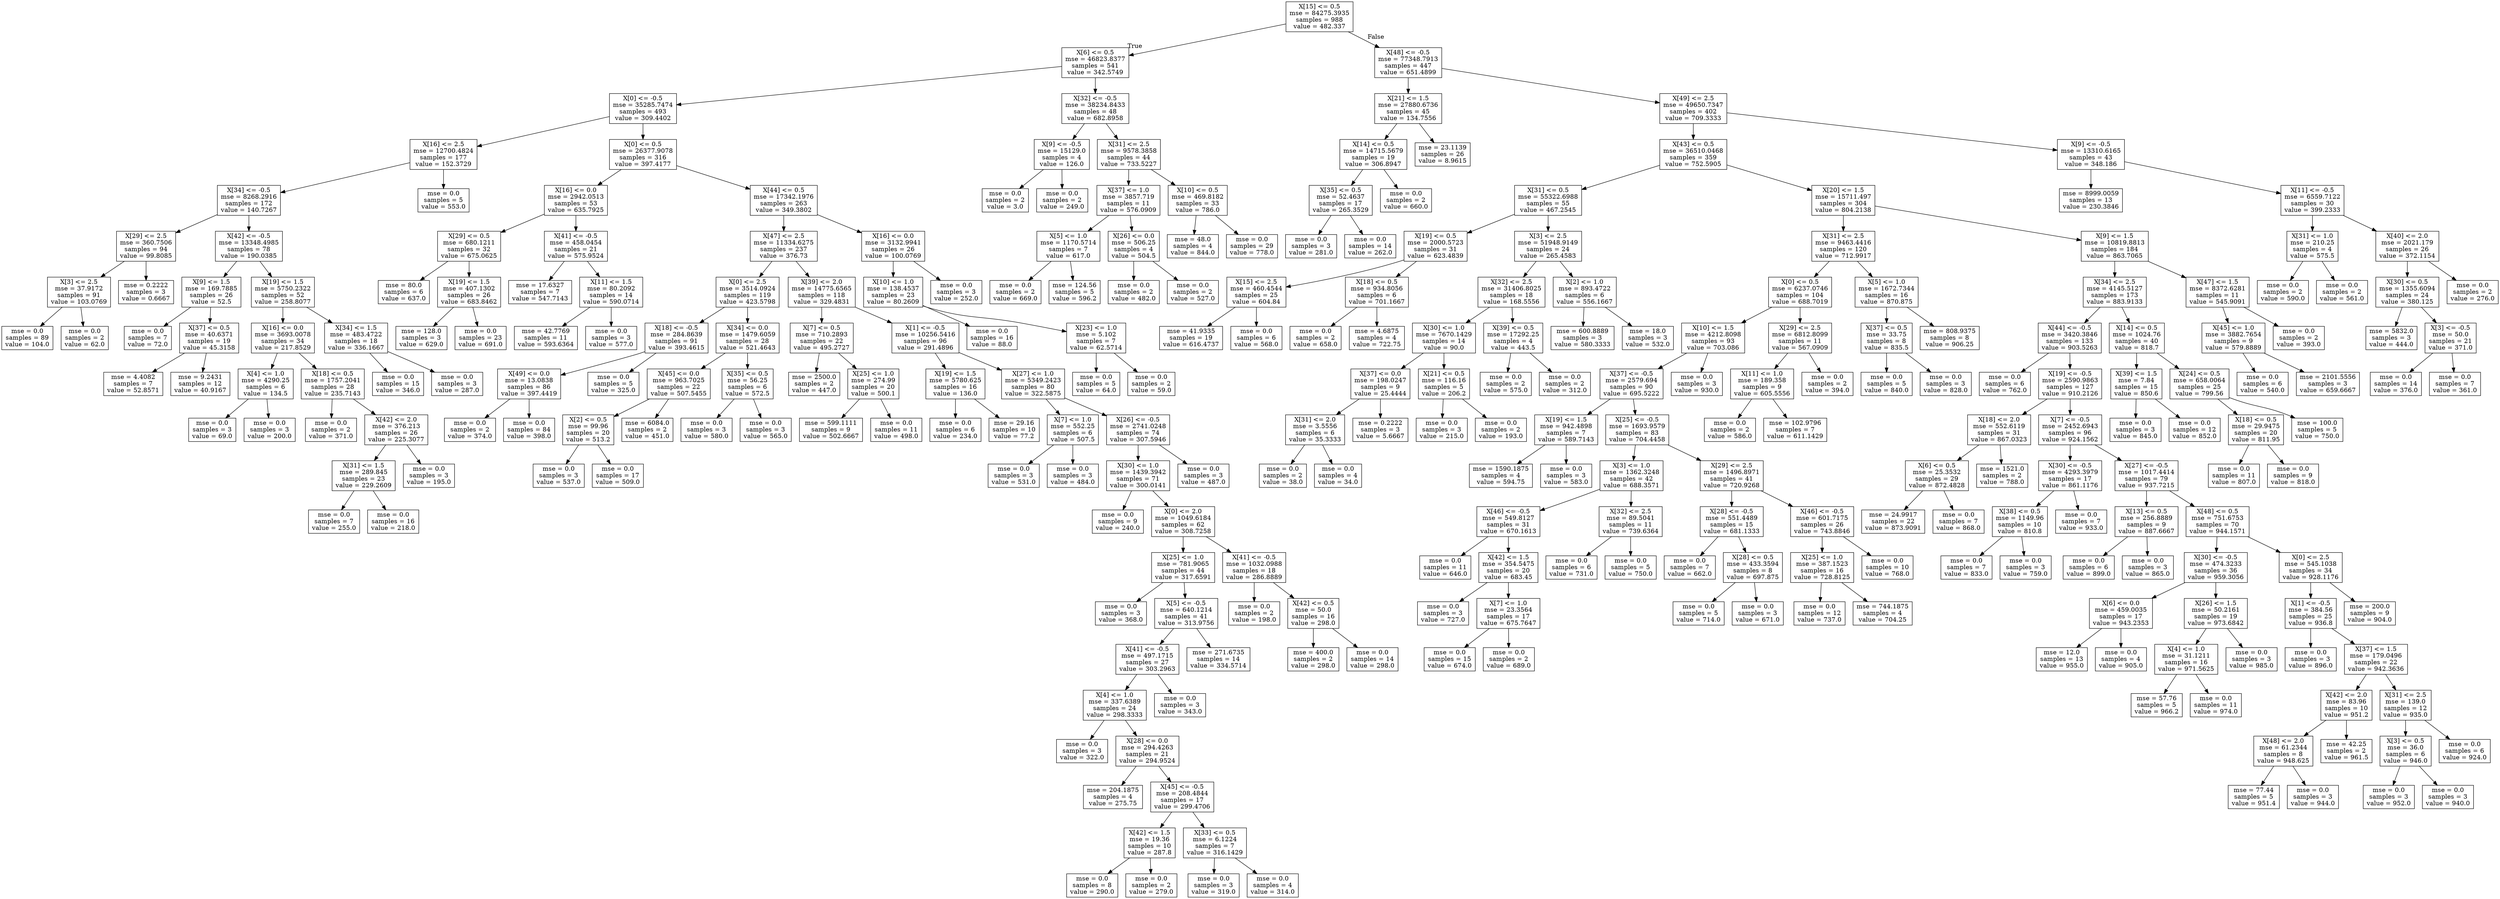 digraph Tree {
node [shape=box] ;
0 [label="X[15] <= 0.5\nmse = 84275.3935\nsamples = 988\nvalue = 482.337"] ;
1 [label="X[6] <= 0.5\nmse = 46823.8377\nsamples = 541\nvalue = 342.5749"] ;
0 -> 1 [labeldistance=2.5, labelangle=45, headlabel="True"] ;
2 [label="X[0] <= -0.5\nmse = 35285.7474\nsamples = 493\nvalue = 309.4402"] ;
1 -> 2 ;
3 [label="X[16] <= 2.5\nmse = 12700.4824\nsamples = 177\nvalue = 152.3729"] ;
2 -> 3 ;
4 [label="X[34] <= -0.5\nmse = 8268.2916\nsamples = 172\nvalue = 140.7267"] ;
3 -> 4 ;
5 [label="X[29] <= 2.5\nmse = 360.7506\nsamples = 94\nvalue = 99.8085"] ;
4 -> 5 ;
6 [label="X[3] <= 2.5\nmse = 37.9172\nsamples = 91\nvalue = 103.0769"] ;
5 -> 6 ;
7 [label="mse = 0.0\nsamples = 89\nvalue = 104.0"] ;
6 -> 7 ;
8 [label="mse = 0.0\nsamples = 2\nvalue = 62.0"] ;
6 -> 8 ;
9 [label="mse = 0.2222\nsamples = 3\nvalue = 0.6667"] ;
5 -> 9 ;
10 [label="X[42] <= -0.5\nmse = 13348.4985\nsamples = 78\nvalue = 190.0385"] ;
4 -> 10 ;
11 [label="X[9] <= 1.5\nmse = 169.7885\nsamples = 26\nvalue = 52.5"] ;
10 -> 11 ;
12 [label="mse = 0.0\nsamples = 7\nvalue = 72.0"] ;
11 -> 12 ;
13 [label="X[37] <= 0.5\nmse = 40.6371\nsamples = 19\nvalue = 45.3158"] ;
11 -> 13 ;
14 [label="mse = 4.4082\nsamples = 7\nvalue = 52.8571"] ;
13 -> 14 ;
15 [label="mse = 9.2431\nsamples = 12\nvalue = 40.9167"] ;
13 -> 15 ;
16 [label="X[19] <= 1.5\nmse = 5750.2322\nsamples = 52\nvalue = 258.8077"] ;
10 -> 16 ;
17 [label="X[16] <= 0.0\nmse = 3693.0078\nsamples = 34\nvalue = 217.8529"] ;
16 -> 17 ;
18 [label="X[4] <= 1.0\nmse = 4290.25\nsamples = 6\nvalue = 134.5"] ;
17 -> 18 ;
19 [label="mse = 0.0\nsamples = 3\nvalue = 69.0"] ;
18 -> 19 ;
20 [label="mse = 0.0\nsamples = 3\nvalue = 200.0"] ;
18 -> 20 ;
21 [label="X[18] <= 0.5\nmse = 1757.2041\nsamples = 28\nvalue = 235.7143"] ;
17 -> 21 ;
22 [label="mse = 0.0\nsamples = 2\nvalue = 371.0"] ;
21 -> 22 ;
23 [label="X[42] <= 2.0\nmse = 376.213\nsamples = 26\nvalue = 225.3077"] ;
21 -> 23 ;
24 [label="X[31] <= 1.5\nmse = 289.845\nsamples = 23\nvalue = 229.2609"] ;
23 -> 24 ;
25 [label="mse = 0.0\nsamples = 7\nvalue = 255.0"] ;
24 -> 25 ;
26 [label="mse = 0.0\nsamples = 16\nvalue = 218.0"] ;
24 -> 26 ;
27 [label="mse = 0.0\nsamples = 3\nvalue = 195.0"] ;
23 -> 27 ;
28 [label="X[34] <= 1.5\nmse = 483.4722\nsamples = 18\nvalue = 336.1667"] ;
16 -> 28 ;
29 [label="mse = 0.0\nsamples = 15\nvalue = 346.0"] ;
28 -> 29 ;
30 [label="mse = 0.0\nsamples = 3\nvalue = 287.0"] ;
28 -> 30 ;
31 [label="mse = 0.0\nsamples = 5\nvalue = 553.0"] ;
3 -> 31 ;
32 [label="X[0] <= 0.5\nmse = 26377.9078\nsamples = 316\nvalue = 397.4177"] ;
2 -> 32 ;
33 [label="X[16] <= 0.0\nmse = 2942.0513\nsamples = 53\nvalue = 635.7925"] ;
32 -> 33 ;
34 [label="X[29] <= 0.5\nmse = 680.1211\nsamples = 32\nvalue = 675.0625"] ;
33 -> 34 ;
35 [label="mse = 80.0\nsamples = 6\nvalue = 637.0"] ;
34 -> 35 ;
36 [label="X[19] <= 1.5\nmse = 407.1302\nsamples = 26\nvalue = 683.8462"] ;
34 -> 36 ;
37 [label="mse = 128.0\nsamples = 3\nvalue = 629.0"] ;
36 -> 37 ;
38 [label="mse = 0.0\nsamples = 23\nvalue = 691.0"] ;
36 -> 38 ;
39 [label="X[41] <= -0.5\nmse = 458.0454\nsamples = 21\nvalue = 575.9524"] ;
33 -> 39 ;
40 [label="mse = 17.6327\nsamples = 7\nvalue = 547.7143"] ;
39 -> 40 ;
41 [label="X[11] <= 1.5\nmse = 80.2092\nsamples = 14\nvalue = 590.0714"] ;
39 -> 41 ;
42 [label="mse = 42.7769\nsamples = 11\nvalue = 593.6364"] ;
41 -> 42 ;
43 [label="mse = 0.0\nsamples = 3\nvalue = 577.0"] ;
41 -> 43 ;
44 [label="X[44] <= 0.5\nmse = 17342.1976\nsamples = 263\nvalue = 349.3802"] ;
32 -> 44 ;
45 [label="X[47] <= 2.5\nmse = 11334.6275\nsamples = 237\nvalue = 376.73"] ;
44 -> 45 ;
46 [label="X[0] <= 2.5\nmse = 3514.0924\nsamples = 119\nvalue = 423.5798"] ;
45 -> 46 ;
47 [label="X[18] <= -0.5\nmse = 284.8639\nsamples = 91\nvalue = 393.4615"] ;
46 -> 47 ;
48 [label="X[49] <= 0.0\nmse = 13.0838\nsamples = 86\nvalue = 397.4419"] ;
47 -> 48 ;
49 [label="mse = 0.0\nsamples = 2\nvalue = 374.0"] ;
48 -> 49 ;
50 [label="mse = 0.0\nsamples = 84\nvalue = 398.0"] ;
48 -> 50 ;
51 [label="mse = 0.0\nsamples = 5\nvalue = 325.0"] ;
47 -> 51 ;
52 [label="X[34] <= 0.0\nmse = 1479.6059\nsamples = 28\nvalue = 521.4643"] ;
46 -> 52 ;
53 [label="X[45] <= 0.0\nmse = 963.7025\nsamples = 22\nvalue = 507.5455"] ;
52 -> 53 ;
54 [label="X[2] <= 0.5\nmse = 99.96\nsamples = 20\nvalue = 513.2"] ;
53 -> 54 ;
55 [label="mse = 0.0\nsamples = 3\nvalue = 537.0"] ;
54 -> 55 ;
56 [label="mse = 0.0\nsamples = 17\nvalue = 509.0"] ;
54 -> 56 ;
57 [label="mse = 6084.0\nsamples = 2\nvalue = 451.0"] ;
53 -> 57 ;
58 [label="X[35] <= 0.5\nmse = 56.25\nsamples = 6\nvalue = 572.5"] ;
52 -> 58 ;
59 [label="mse = 0.0\nsamples = 3\nvalue = 580.0"] ;
58 -> 59 ;
60 [label="mse = 0.0\nsamples = 3\nvalue = 565.0"] ;
58 -> 60 ;
61 [label="X[39] <= 2.0\nmse = 14775.6565\nsamples = 118\nvalue = 329.4831"] ;
45 -> 61 ;
62 [label="X[7] <= 0.5\nmse = 710.2893\nsamples = 22\nvalue = 495.2727"] ;
61 -> 62 ;
63 [label="mse = 2500.0\nsamples = 2\nvalue = 447.0"] ;
62 -> 63 ;
64 [label="X[25] <= 1.0\nmse = 274.99\nsamples = 20\nvalue = 500.1"] ;
62 -> 64 ;
65 [label="mse = 599.1111\nsamples = 9\nvalue = 502.6667"] ;
64 -> 65 ;
66 [label="mse = 0.0\nsamples = 11\nvalue = 498.0"] ;
64 -> 66 ;
67 [label="X[1] <= -0.5\nmse = 10256.5416\nsamples = 96\nvalue = 291.4896"] ;
61 -> 67 ;
68 [label="X[19] <= 1.5\nmse = 5780.625\nsamples = 16\nvalue = 136.0"] ;
67 -> 68 ;
69 [label="mse = 0.0\nsamples = 6\nvalue = 234.0"] ;
68 -> 69 ;
70 [label="mse = 29.16\nsamples = 10\nvalue = 77.2"] ;
68 -> 70 ;
71 [label="X[27] <= 1.0\nmse = 5349.2423\nsamples = 80\nvalue = 322.5875"] ;
67 -> 71 ;
72 [label="X[7] <= 1.0\nmse = 552.25\nsamples = 6\nvalue = 507.5"] ;
71 -> 72 ;
73 [label="mse = 0.0\nsamples = 3\nvalue = 531.0"] ;
72 -> 73 ;
74 [label="mse = 0.0\nsamples = 3\nvalue = 484.0"] ;
72 -> 74 ;
75 [label="X[26] <= -0.5\nmse = 2741.0248\nsamples = 74\nvalue = 307.5946"] ;
71 -> 75 ;
76 [label="X[30] <= 1.0\nmse = 1439.3942\nsamples = 71\nvalue = 300.0141"] ;
75 -> 76 ;
77 [label="mse = 0.0\nsamples = 9\nvalue = 240.0"] ;
76 -> 77 ;
78 [label="X[0] <= 2.0\nmse = 1049.6184\nsamples = 62\nvalue = 308.7258"] ;
76 -> 78 ;
79 [label="X[25] <= 1.0\nmse = 781.9065\nsamples = 44\nvalue = 317.6591"] ;
78 -> 79 ;
80 [label="mse = 0.0\nsamples = 3\nvalue = 368.0"] ;
79 -> 80 ;
81 [label="X[5] <= -0.5\nmse = 640.1214\nsamples = 41\nvalue = 313.9756"] ;
79 -> 81 ;
82 [label="X[41] <= -0.5\nmse = 497.1715\nsamples = 27\nvalue = 303.2963"] ;
81 -> 82 ;
83 [label="X[4] <= 1.0\nmse = 337.6389\nsamples = 24\nvalue = 298.3333"] ;
82 -> 83 ;
84 [label="mse = 0.0\nsamples = 3\nvalue = 322.0"] ;
83 -> 84 ;
85 [label="X[28] <= 0.0\nmse = 294.4263\nsamples = 21\nvalue = 294.9524"] ;
83 -> 85 ;
86 [label="mse = 204.1875\nsamples = 4\nvalue = 275.75"] ;
85 -> 86 ;
87 [label="X[45] <= -0.5\nmse = 208.4844\nsamples = 17\nvalue = 299.4706"] ;
85 -> 87 ;
88 [label="X[42] <= 1.5\nmse = 19.36\nsamples = 10\nvalue = 287.8"] ;
87 -> 88 ;
89 [label="mse = 0.0\nsamples = 8\nvalue = 290.0"] ;
88 -> 89 ;
90 [label="mse = 0.0\nsamples = 2\nvalue = 279.0"] ;
88 -> 90 ;
91 [label="X[33] <= 0.5\nmse = 6.1224\nsamples = 7\nvalue = 316.1429"] ;
87 -> 91 ;
92 [label="mse = 0.0\nsamples = 3\nvalue = 319.0"] ;
91 -> 92 ;
93 [label="mse = 0.0\nsamples = 4\nvalue = 314.0"] ;
91 -> 93 ;
94 [label="mse = 0.0\nsamples = 3\nvalue = 343.0"] ;
82 -> 94 ;
95 [label="mse = 271.6735\nsamples = 14\nvalue = 334.5714"] ;
81 -> 95 ;
96 [label="X[41] <= -0.5\nmse = 1032.0988\nsamples = 18\nvalue = 286.8889"] ;
78 -> 96 ;
97 [label="mse = 0.0\nsamples = 2\nvalue = 198.0"] ;
96 -> 97 ;
98 [label="X[42] <= 0.5\nmse = 50.0\nsamples = 16\nvalue = 298.0"] ;
96 -> 98 ;
99 [label="mse = 400.0\nsamples = 2\nvalue = 298.0"] ;
98 -> 99 ;
100 [label="mse = 0.0\nsamples = 14\nvalue = 298.0"] ;
98 -> 100 ;
101 [label="mse = 0.0\nsamples = 3\nvalue = 487.0"] ;
75 -> 101 ;
102 [label="X[16] <= 0.0\nmse = 3132.9941\nsamples = 26\nvalue = 100.0769"] ;
44 -> 102 ;
103 [label="X[10] <= 1.0\nmse = 138.4537\nsamples = 23\nvalue = 80.2609"] ;
102 -> 103 ;
104 [label="mse = 0.0\nsamples = 16\nvalue = 88.0"] ;
103 -> 104 ;
105 [label="X[23] <= 1.0\nmse = 5.102\nsamples = 7\nvalue = 62.5714"] ;
103 -> 105 ;
106 [label="mse = 0.0\nsamples = 5\nvalue = 64.0"] ;
105 -> 106 ;
107 [label="mse = 0.0\nsamples = 2\nvalue = 59.0"] ;
105 -> 107 ;
108 [label="mse = 0.0\nsamples = 3\nvalue = 252.0"] ;
102 -> 108 ;
109 [label="X[32] <= -0.5\nmse = 38234.8433\nsamples = 48\nvalue = 682.8958"] ;
1 -> 109 ;
110 [label="X[9] <= -0.5\nmse = 15129.0\nsamples = 4\nvalue = 126.0"] ;
109 -> 110 ;
111 [label="mse = 0.0\nsamples = 2\nvalue = 3.0"] ;
110 -> 111 ;
112 [label="mse = 0.0\nsamples = 2\nvalue = 249.0"] ;
110 -> 112 ;
113 [label="X[31] <= 2.5\nmse = 9578.3858\nsamples = 44\nvalue = 733.5227"] ;
109 -> 113 ;
114 [label="X[37] <= 1.0\nmse = 3857.719\nsamples = 11\nvalue = 576.0909"] ;
113 -> 114 ;
115 [label="X[5] <= 1.0\nmse = 1170.5714\nsamples = 7\nvalue = 617.0"] ;
114 -> 115 ;
116 [label="mse = 0.0\nsamples = 2\nvalue = 669.0"] ;
115 -> 116 ;
117 [label="mse = 124.56\nsamples = 5\nvalue = 596.2"] ;
115 -> 117 ;
118 [label="X[26] <= 0.0\nmse = 506.25\nsamples = 4\nvalue = 504.5"] ;
114 -> 118 ;
119 [label="mse = 0.0\nsamples = 2\nvalue = 482.0"] ;
118 -> 119 ;
120 [label="mse = 0.0\nsamples = 2\nvalue = 527.0"] ;
118 -> 120 ;
121 [label="X[10] <= 0.5\nmse = 469.8182\nsamples = 33\nvalue = 786.0"] ;
113 -> 121 ;
122 [label="mse = 48.0\nsamples = 4\nvalue = 844.0"] ;
121 -> 122 ;
123 [label="mse = 0.0\nsamples = 29\nvalue = 778.0"] ;
121 -> 123 ;
124 [label="X[48] <= -0.5\nmse = 77348.7913\nsamples = 447\nvalue = 651.4899"] ;
0 -> 124 [labeldistance=2.5, labelangle=-45, headlabel="False"] ;
125 [label="X[21] <= 1.5\nmse = 27880.6736\nsamples = 45\nvalue = 134.7556"] ;
124 -> 125 ;
126 [label="X[14] <= 0.5\nmse = 14715.5679\nsamples = 19\nvalue = 306.8947"] ;
125 -> 126 ;
127 [label="X[35] <= 0.5\nmse = 52.4637\nsamples = 17\nvalue = 265.3529"] ;
126 -> 127 ;
128 [label="mse = 0.0\nsamples = 3\nvalue = 281.0"] ;
127 -> 128 ;
129 [label="mse = 0.0\nsamples = 14\nvalue = 262.0"] ;
127 -> 129 ;
130 [label="mse = 0.0\nsamples = 2\nvalue = 660.0"] ;
126 -> 130 ;
131 [label="mse = 23.1139\nsamples = 26\nvalue = 8.9615"] ;
125 -> 131 ;
132 [label="X[49] <= 2.5\nmse = 49650.7347\nsamples = 402\nvalue = 709.3333"] ;
124 -> 132 ;
133 [label="X[43] <= 0.5\nmse = 36510.0468\nsamples = 359\nvalue = 752.5905"] ;
132 -> 133 ;
134 [label="X[31] <= 0.5\nmse = 55322.6988\nsamples = 55\nvalue = 467.2545"] ;
133 -> 134 ;
135 [label="X[19] <= 0.5\nmse = 2000.5723\nsamples = 31\nvalue = 623.4839"] ;
134 -> 135 ;
136 [label="X[15] <= 2.5\nmse = 460.4544\nsamples = 25\nvalue = 604.84"] ;
135 -> 136 ;
137 [label="mse = 41.9335\nsamples = 19\nvalue = 616.4737"] ;
136 -> 137 ;
138 [label="mse = 0.0\nsamples = 6\nvalue = 568.0"] ;
136 -> 138 ;
139 [label="X[18] <= 0.5\nmse = 934.8056\nsamples = 6\nvalue = 701.1667"] ;
135 -> 139 ;
140 [label="mse = 0.0\nsamples = 2\nvalue = 658.0"] ;
139 -> 140 ;
141 [label="mse = 4.6875\nsamples = 4\nvalue = 722.75"] ;
139 -> 141 ;
142 [label="X[3] <= 2.5\nmse = 51948.9149\nsamples = 24\nvalue = 265.4583"] ;
134 -> 142 ;
143 [label="X[32] <= 2.5\nmse = 31406.8025\nsamples = 18\nvalue = 168.5556"] ;
142 -> 143 ;
144 [label="X[30] <= 1.0\nmse = 7670.1429\nsamples = 14\nvalue = 90.0"] ;
143 -> 144 ;
145 [label="X[37] <= 0.0\nmse = 198.0247\nsamples = 9\nvalue = 25.4444"] ;
144 -> 145 ;
146 [label="X[31] <= 2.0\nmse = 3.5556\nsamples = 6\nvalue = 35.3333"] ;
145 -> 146 ;
147 [label="mse = 0.0\nsamples = 2\nvalue = 38.0"] ;
146 -> 147 ;
148 [label="mse = 0.0\nsamples = 4\nvalue = 34.0"] ;
146 -> 148 ;
149 [label="mse = 0.2222\nsamples = 3\nvalue = 5.6667"] ;
145 -> 149 ;
150 [label="X[21] <= 0.5\nmse = 116.16\nsamples = 5\nvalue = 206.2"] ;
144 -> 150 ;
151 [label="mse = 0.0\nsamples = 3\nvalue = 215.0"] ;
150 -> 151 ;
152 [label="mse = 0.0\nsamples = 2\nvalue = 193.0"] ;
150 -> 152 ;
153 [label="X[39] <= 0.5\nmse = 17292.25\nsamples = 4\nvalue = 443.5"] ;
143 -> 153 ;
154 [label="mse = 0.0\nsamples = 2\nvalue = 575.0"] ;
153 -> 154 ;
155 [label="mse = 0.0\nsamples = 2\nvalue = 312.0"] ;
153 -> 155 ;
156 [label="X[2] <= 1.0\nmse = 893.4722\nsamples = 6\nvalue = 556.1667"] ;
142 -> 156 ;
157 [label="mse = 600.8889\nsamples = 3\nvalue = 580.3333"] ;
156 -> 157 ;
158 [label="mse = 18.0\nsamples = 3\nvalue = 532.0"] ;
156 -> 158 ;
159 [label="X[20] <= 1.5\nmse = 15711.497\nsamples = 304\nvalue = 804.2138"] ;
133 -> 159 ;
160 [label="X[31] <= 2.5\nmse = 9463.4416\nsamples = 120\nvalue = 712.9917"] ;
159 -> 160 ;
161 [label="X[0] <= 0.5\nmse = 6237.0746\nsamples = 104\nvalue = 688.7019"] ;
160 -> 161 ;
162 [label="X[10] <= 1.5\nmse = 4212.8098\nsamples = 93\nvalue = 703.086"] ;
161 -> 162 ;
163 [label="X[37] <= -0.5\nmse = 2579.694\nsamples = 90\nvalue = 695.5222"] ;
162 -> 163 ;
164 [label="X[19] <= 1.5\nmse = 942.4898\nsamples = 7\nvalue = 589.7143"] ;
163 -> 164 ;
165 [label="mse = 1590.1875\nsamples = 4\nvalue = 594.75"] ;
164 -> 165 ;
166 [label="mse = 0.0\nsamples = 3\nvalue = 583.0"] ;
164 -> 166 ;
167 [label="X[25] <= -0.5\nmse = 1693.9579\nsamples = 83\nvalue = 704.4458"] ;
163 -> 167 ;
168 [label="X[3] <= 1.0\nmse = 1362.3248\nsamples = 42\nvalue = 688.3571"] ;
167 -> 168 ;
169 [label="X[46] <= -0.5\nmse = 549.8127\nsamples = 31\nvalue = 670.1613"] ;
168 -> 169 ;
170 [label="mse = 0.0\nsamples = 11\nvalue = 646.0"] ;
169 -> 170 ;
171 [label="X[42] <= 1.5\nmse = 354.5475\nsamples = 20\nvalue = 683.45"] ;
169 -> 171 ;
172 [label="mse = 0.0\nsamples = 3\nvalue = 727.0"] ;
171 -> 172 ;
173 [label="X[7] <= 1.0\nmse = 23.3564\nsamples = 17\nvalue = 675.7647"] ;
171 -> 173 ;
174 [label="mse = 0.0\nsamples = 15\nvalue = 674.0"] ;
173 -> 174 ;
175 [label="mse = 0.0\nsamples = 2\nvalue = 689.0"] ;
173 -> 175 ;
176 [label="X[32] <= 2.5\nmse = 89.5041\nsamples = 11\nvalue = 739.6364"] ;
168 -> 176 ;
177 [label="mse = 0.0\nsamples = 6\nvalue = 731.0"] ;
176 -> 177 ;
178 [label="mse = 0.0\nsamples = 5\nvalue = 750.0"] ;
176 -> 178 ;
179 [label="X[29] <= 2.5\nmse = 1496.8971\nsamples = 41\nvalue = 720.9268"] ;
167 -> 179 ;
180 [label="X[28] <= -0.5\nmse = 551.4489\nsamples = 15\nvalue = 681.1333"] ;
179 -> 180 ;
181 [label="mse = 0.0\nsamples = 7\nvalue = 662.0"] ;
180 -> 181 ;
182 [label="X[28] <= 0.5\nmse = 433.3594\nsamples = 8\nvalue = 697.875"] ;
180 -> 182 ;
183 [label="mse = 0.0\nsamples = 5\nvalue = 714.0"] ;
182 -> 183 ;
184 [label="mse = 0.0\nsamples = 3\nvalue = 671.0"] ;
182 -> 184 ;
185 [label="X[46] <= -0.5\nmse = 601.7175\nsamples = 26\nvalue = 743.8846"] ;
179 -> 185 ;
186 [label="X[25] <= 1.0\nmse = 387.1523\nsamples = 16\nvalue = 728.8125"] ;
185 -> 186 ;
187 [label="mse = 0.0\nsamples = 12\nvalue = 737.0"] ;
186 -> 187 ;
188 [label="mse = 744.1875\nsamples = 4\nvalue = 704.25"] ;
186 -> 188 ;
189 [label="mse = 0.0\nsamples = 10\nvalue = 768.0"] ;
185 -> 189 ;
190 [label="mse = 0.0\nsamples = 3\nvalue = 930.0"] ;
162 -> 190 ;
191 [label="X[29] <= 2.5\nmse = 6812.8099\nsamples = 11\nvalue = 567.0909"] ;
161 -> 191 ;
192 [label="X[11] <= 1.0\nmse = 189.358\nsamples = 9\nvalue = 605.5556"] ;
191 -> 192 ;
193 [label="mse = 0.0\nsamples = 2\nvalue = 586.0"] ;
192 -> 193 ;
194 [label="mse = 102.9796\nsamples = 7\nvalue = 611.1429"] ;
192 -> 194 ;
195 [label="mse = 0.0\nsamples = 2\nvalue = 394.0"] ;
191 -> 195 ;
196 [label="X[5] <= 1.0\nmse = 1672.7344\nsamples = 16\nvalue = 870.875"] ;
160 -> 196 ;
197 [label="X[37] <= 0.5\nmse = 33.75\nsamples = 8\nvalue = 835.5"] ;
196 -> 197 ;
198 [label="mse = 0.0\nsamples = 5\nvalue = 840.0"] ;
197 -> 198 ;
199 [label="mse = 0.0\nsamples = 3\nvalue = 828.0"] ;
197 -> 199 ;
200 [label="mse = 808.9375\nsamples = 8\nvalue = 906.25"] ;
196 -> 200 ;
201 [label="X[9] <= 1.5\nmse = 10819.8813\nsamples = 184\nvalue = 863.7065"] ;
159 -> 201 ;
202 [label="X[34] <= 2.5\nmse = 4145.5127\nsamples = 173\nvalue = 883.9133"] ;
201 -> 202 ;
203 [label="X[44] <= -0.5\nmse = 3420.3846\nsamples = 133\nvalue = 903.5263"] ;
202 -> 203 ;
204 [label="mse = 0.0\nsamples = 6\nvalue = 762.0"] ;
203 -> 204 ;
205 [label="X[19] <= -0.5\nmse = 2590.9863\nsamples = 127\nvalue = 910.2126"] ;
203 -> 205 ;
206 [label="X[18] <= 2.0\nmse = 552.6119\nsamples = 31\nvalue = 867.0323"] ;
205 -> 206 ;
207 [label="X[6] <= 0.5\nmse = 25.3532\nsamples = 29\nvalue = 872.4828"] ;
206 -> 207 ;
208 [label="mse = 24.9917\nsamples = 22\nvalue = 873.9091"] ;
207 -> 208 ;
209 [label="mse = 0.0\nsamples = 7\nvalue = 868.0"] ;
207 -> 209 ;
210 [label="mse = 1521.0\nsamples = 2\nvalue = 788.0"] ;
206 -> 210 ;
211 [label="X[7] <= -0.5\nmse = 2452.6943\nsamples = 96\nvalue = 924.1562"] ;
205 -> 211 ;
212 [label="X[30] <= -0.5\nmse = 4293.3979\nsamples = 17\nvalue = 861.1176"] ;
211 -> 212 ;
213 [label="X[38] <= 0.5\nmse = 1149.96\nsamples = 10\nvalue = 810.8"] ;
212 -> 213 ;
214 [label="mse = 0.0\nsamples = 7\nvalue = 833.0"] ;
213 -> 214 ;
215 [label="mse = 0.0\nsamples = 3\nvalue = 759.0"] ;
213 -> 215 ;
216 [label="mse = 0.0\nsamples = 7\nvalue = 933.0"] ;
212 -> 216 ;
217 [label="X[27] <= -0.5\nmse = 1017.4414\nsamples = 79\nvalue = 937.7215"] ;
211 -> 217 ;
218 [label="X[13] <= 0.5\nmse = 256.8889\nsamples = 9\nvalue = 887.6667"] ;
217 -> 218 ;
219 [label="mse = 0.0\nsamples = 6\nvalue = 899.0"] ;
218 -> 219 ;
220 [label="mse = 0.0\nsamples = 3\nvalue = 865.0"] ;
218 -> 220 ;
221 [label="X[48] <= 0.5\nmse = 751.6753\nsamples = 70\nvalue = 944.1571"] ;
217 -> 221 ;
222 [label="X[30] <= -0.5\nmse = 474.3233\nsamples = 36\nvalue = 959.3056"] ;
221 -> 222 ;
223 [label="X[6] <= 0.0\nmse = 459.0035\nsamples = 17\nvalue = 943.2353"] ;
222 -> 223 ;
224 [label="mse = 12.0\nsamples = 13\nvalue = 955.0"] ;
223 -> 224 ;
225 [label="mse = 0.0\nsamples = 4\nvalue = 905.0"] ;
223 -> 225 ;
226 [label="X[26] <= 1.5\nmse = 50.2161\nsamples = 19\nvalue = 973.6842"] ;
222 -> 226 ;
227 [label="X[4] <= 1.0\nmse = 31.1211\nsamples = 16\nvalue = 971.5625"] ;
226 -> 227 ;
228 [label="mse = 57.76\nsamples = 5\nvalue = 966.2"] ;
227 -> 228 ;
229 [label="mse = 0.0\nsamples = 11\nvalue = 974.0"] ;
227 -> 229 ;
230 [label="mse = 0.0\nsamples = 3\nvalue = 985.0"] ;
226 -> 230 ;
231 [label="X[0] <= 2.5\nmse = 545.1038\nsamples = 34\nvalue = 928.1176"] ;
221 -> 231 ;
232 [label="X[1] <= -0.5\nmse = 384.56\nsamples = 25\nvalue = 936.8"] ;
231 -> 232 ;
233 [label="mse = 0.0\nsamples = 3\nvalue = 896.0"] ;
232 -> 233 ;
234 [label="X[37] <= 1.5\nmse = 179.0496\nsamples = 22\nvalue = 942.3636"] ;
232 -> 234 ;
235 [label="X[42] <= 2.0\nmse = 83.96\nsamples = 10\nvalue = 951.2"] ;
234 -> 235 ;
236 [label="X[48] <= 2.0\nmse = 61.2344\nsamples = 8\nvalue = 948.625"] ;
235 -> 236 ;
237 [label="mse = 77.44\nsamples = 5\nvalue = 951.4"] ;
236 -> 237 ;
238 [label="mse = 0.0\nsamples = 3\nvalue = 944.0"] ;
236 -> 238 ;
239 [label="mse = 42.25\nsamples = 2\nvalue = 961.5"] ;
235 -> 239 ;
240 [label="X[31] <= 2.5\nmse = 139.0\nsamples = 12\nvalue = 935.0"] ;
234 -> 240 ;
241 [label="X[3] <= 0.5\nmse = 36.0\nsamples = 6\nvalue = 946.0"] ;
240 -> 241 ;
242 [label="mse = 0.0\nsamples = 3\nvalue = 952.0"] ;
241 -> 242 ;
243 [label="mse = 0.0\nsamples = 3\nvalue = 940.0"] ;
241 -> 243 ;
244 [label="mse = 0.0\nsamples = 6\nvalue = 924.0"] ;
240 -> 244 ;
245 [label="mse = 200.0\nsamples = 9\nvalue = 904.0"] ;
231 -> 245 ;
246 [label="X[14] <= 0.5\nmse = 1024.76\nsamples = 40\nvalue = 818.7"] ;
202 -> 246 ;
247 [label="X[39] <= 1.5\nmse = 7.84\nsamples = 15\nvalue = 850.6"] ;
246 -> 247 ;
248 [label="mse = 0.0\nsamples = 3\nvalue = 845.0"] ;
247 -> 248 ;
249 [label="mse = 0.0\nsamples = 12\nvalue = 852.0"] ;
247 -> 249 ;
250 [label="X[24] <= 0.5\nmse = 658.0064\nsamples = 25\nvalue = 799.56"] ;
246 -> 250 ;
251 [label="X[18] <= 0.5\nmse = 29.9475\nsamples = 20\nvalue = 811.95"] ;
250 -> 251 ;
252 [label="mse = 0.0\nsamples = 11\nvalue = 807.0"] ;
251 -> 252 ;
253 [label="mse = 0.0\nsamples = 9\nvalue = 818.0"] ;
251 -> 253 ;
254 [label="mse = 100.0\nsamples = 5\nvalue = 750.0"] ;
250 -> 254 ;
255 [label="X[47] <= 1.5\nmse = 8372.6281\nsamples = 11\nvalue = 545.9091"] ;
201 -> 255 ;
256 [label="X[45] <= 1.0\nmse = 3882.7654\nsamples = 9\nvalue = 579.8889"] ;
255 -> 256 ;
257 [label="mse = 0.0\nsamples = 6\nvalue = 540.0"] ;
256 -> 257 ;
258 [label="mse = 2101.5556\nsamples = 3\nvalue = 659.6667"] ;
256 -> 258 ;
259 [label="mse = 0.0\nsamples = 2\nvalue = 393.0"] ;
255 -> 259 ;
260 [label="X[9] <= -0.5\nmse = 13310.6165\nsamples = 43\nvalue = 348.186"] ;
132 -> 260 ;
261 [label="mse = 8999.0059\nsamples = 13\nvalue = 230.3846"] ;
260 -> 261 ;
262 [label="X[11] <= -0.5\nmse = 6559.7122\nsamples = 30\nvalue = 399.2333"] ;
260 -> 262 ;
263 [label="X[31] <= 1.0\nmse = 210.25\nsamples = 4\nvalue = 575.5"] ;
262 -> 263 ;
264 [label="mse = 0.0\nsamples = 2\nvalue = 590.0"] ;
263 -> 264 ;
265 [label="mse = 0.0\nsamples = 2\nvalue = 561.0"] ;
263 -> 265 ;
266 [label="X[40] <= 2.0\nmse = 2021.179\nsamples = 26\nvalue = 372.1154"] ;
262 -> 266 ;
267 [label="X[30] <= 0.5\nmse = 1355.6094\nsamples = 24\nvalue = 380.125"] ;
266 -> 267 ;
268 [label="mse = 5832.0\nsamples = 3\nvalue = 444.0"] ;
267 -> 268 ;
269 [label="X[3] <= -0.5\nmse = 50.0\nsamples = 21\nvalue = 371.0"] ;
267 -> 269 ;
270 [label="mse = 0.0\nsamples = 14\nvalue = 376.0"] ;
269 -> 270 ;
271 [label="mse = 0.0\nsamples = 7\nvalue = 361.0"] ;
269 -> 271 ;
272 [label="mse = 0.0\nsamples = 2\nvalue = 276.0"] ;
266 -> 272 ;
}